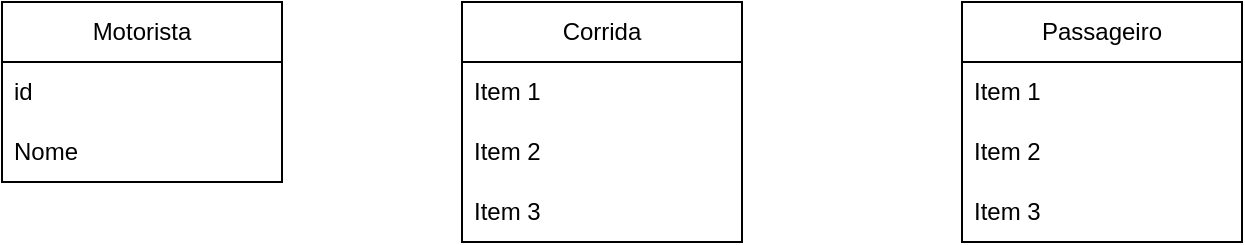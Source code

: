 <mxfile version="25.0.3">
  <diagram name="Página-1" id="BWUnr0-UPFKGlTSf-kyc">
    <mxGraphModel dx="880" dy="508" grid="1" gridSize="10" guides="1" tooltips="1" connect="1" arrows="1" fold="1" page="1" pageScale="1" pageWidth="827" pageHeight="1169" math="0" shadow="0">
      <root>
        <mxCell id="0" />
        <mxCell id="1" parent="0" />
        <mxCell id="M_YV7DsKCy5Yy_WTiZUU-1" value="Motorista" style="swimlane;fontStyle=0;childLayout=stackLayout;horizontal=1;startSize=30;horizontalStack=0;resizeParent=1;resizeParentMax=0;resizeLast=0;collapsible=1;marginBottom=0;whiteSpace=wrap;html=1;" vertex="1" parent="1">
          <mxGeometry x="90" y="160" width="140" height="90" as="geometry" />
        </mxCell>
        <mxCell id="M_YV7DsKCy5Yy_WTiZUU-3" value="id" style="text;strokeColor=none;fillColor=none;align=left;verticalAlign=middle;spacingLeft=4;spacingRight=4;overflow=hidden;points=[[0,0.5],[1,0.5]];portConstraint=eastwest;rotatable=0;whiteSpace=wrap;html=1;" vertex="1" parent="M_YV7DsKCy5Yy_WTiZUU-1">
          <mxGeometry y="30" width="140" height="30" as="geometry" />
        </mxCell>
        <mxCell id="M_YV7DsKCy5Yy_WTiZUU-4" value="Nome" style="text;strokeColor=none;fillColor=none;align=left;verticalAlign=middle;spacingLeft=4;spacingRight=4;overflow=hidden;points=[[0,0.5],[1,0.5]];portConstraint=eastwest;rotatable=0;whiteSpace=wrap;html=1;" vertex="1" parent="M_YV7DsKCy5Yy_WTiZUU-1">
          <mxGeometry y="60" width="140" height="30" as="geometry" />
        </mxCell>
        <mxCell id="M_YV7DsKCy5Yy_WTiZUU-5" value="Corrida" style="swimlane;fontStyle=0;childLayout=stackLayout;horizontal=1;startSize=30;horizontalStack=0;resizeParent=1;resizeParentMax=0;resizeLast=0;collapsible=1;marginBottom=0;whiteSpace=wrap;html=1;" vertex="1" parent="1">
          <mxGeometry x="320" y="160" width="140" height="120" as="geometry" />
        </mxCell>
        <mxCell id="M_YV7DsKCy5Yy_WTiZUU-6" value="Item 1" style="text;strokeColor=none;fillColor=none;align=left;verticalAlign=middle;spacingLeft=4;spacingRight=4;overflow=hidden;points=[[0,0.5],[1,0.5]];portConstraint=eastwest;rotatable=0;whiteSpace=wrap;html=1;" vertex="1" parent="M_YV7DsKCy5Yy_WTiZUU-5">
          <mxGeometry y="30" width="140" height="30" as="geometry" />
        </mxCell>
        <mxCell id="M_YV7DsKCy5Yy_WTiZUU-7" value="Item 2" style="text;strokeColor=none;fillColor=none;align=left;verticalAlign=middle;spacingLeft=4;spacingRight=4;overflow=hidden;points=[[0,0.5],[1,0.5]];portConstraint=eastwest;rotatable=0;whiteSpace=wrap;html=1;" vertex="1" parent="M_YV7DsKCy5Yy_WTiZUU-5">
          <mxGeometry y="60" width="140" height="30" as="geometry" />
        </mxCell>
        <mxCell id="M_YV7DsKCy5Yy_WTiZUU-8" value="Item 3" style="text;strokeColor=none;fillColor=none;align=left;verticalAlign=middle;spacingLeft=4;spacingRight=4;overflow=hidden;points=[[0,0.5],[1,0.5]];portConstraint=eastwest;rotatable=0;whiteSpace=wrap;html=1;" vertex="1" parent="M_YV7DsKCy5Yy_WTiZUU-5">
          <mxGeometry y="90" width="140" height="30" as="geometry" />
        </mxCell>
        <mxCell id="M_YV7DsKCy5Yy_WTiZUU-9" value="Passageiro" style="swimlane;fontStyle=0;childLayout=stackLayout;horizontal=1;startSize=30;horizontalStack=0;resizeParent=1;resizeParentMax=0;resizeLast=0;collapsible=1;marginBottom=0;whiteSpace=wrap;html=1;" vertex="1" parent="1">
          <mxGeometry x="570" y="160" width="140" height="120" as="geometry" />
        </mxCell>
        <mxCell id="M_YV7DsKCy5Yy_WTiZUU-10" value="Item 1" style="text;strokeColor=none;fillColor=none;align=left;verticalAlign=middle;spacingLeft=4;spacingRight=4;overflow=hidden;points=[[0,0.5],[1,0.5]];portConstraint=eastwest;rotatable=0;whiteSpace=wrap;html=1;" vertex="1" parent="M_YV7DsKCy5Yy_WTiZUU-9">
          <mxGeometry y="30" width="140" height="30" as="geometry" />
        </mxCell>
        <mxCell id="M_YV7DsKCy5Yy_WTiZUU-11" value="Item 2" style="text;strokeColor=none;fillColor=none;align=left;verticalAlign=middle;spacingLeft=4;spacingRight=4;overflow=hidden;points=[[0,0.5],[1,0.5]];portConstraint=eastwest;rotatable=0;whiteSpace=wrap;html=1;" vertex="1" parent="M_YV7DsKCy5Yy_WTiZUU-9">
          <mxGeometry y="60" width="140" height="30" as="geometry" />
        </mxCell>
        <mxCell id="M_YV7DsKCy5Yy_WTiZUU-12" value="Item 3" style="text;strokeColor=none;fillColor=none;align=left;verticalAlign=middle;spacingLeft=4;spacingRight=4;overflow=hidden;points=[[0,0.5],[1,0.5]];portConstraint=eastwest;rotatable=0;whiteSpace=wrap;html=1;" vertex="1" parent="M_YV7DsKCy5Yy_WTiZUU-9">
          <mxGeometry y="90" width="140" height="30" as="geometry" />
        </mxCell>
      </root>
    </mxGraphModel>
  </diagram>
</mxfile>
